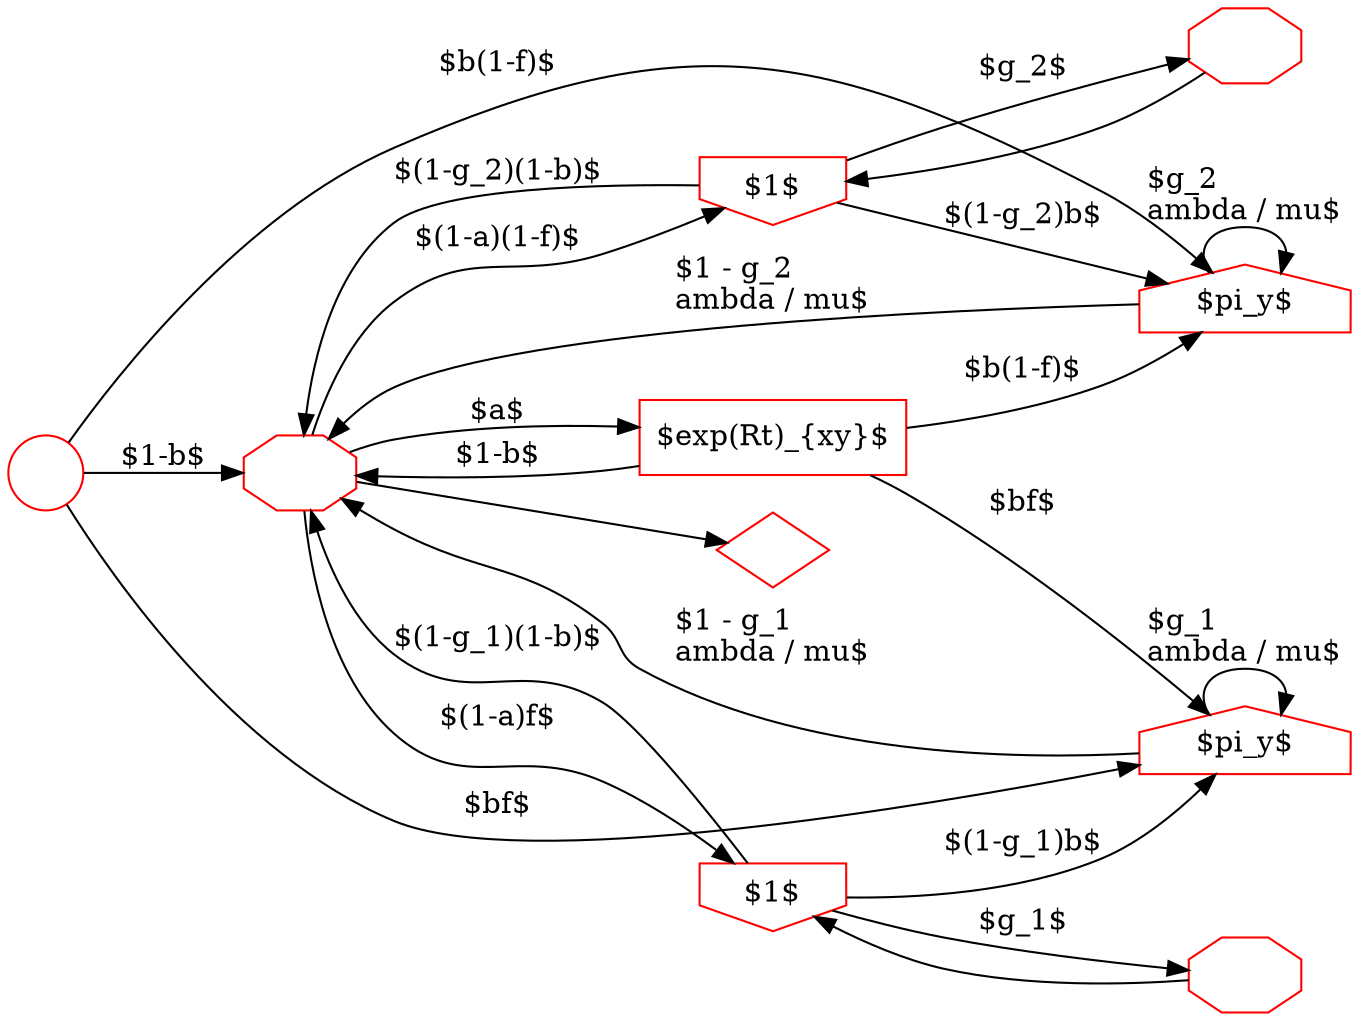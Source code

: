 digraph G {
	rankdir=LR;

    S [label="", shape=circle, color=red];
    E [label="", shape=diamond, color=red];

    W [label="", shape=octagon, color=red];
    X1 [label="", shape=octagon, color=red];
    X2 [label="", shape=octagon, color=red];

    I1 [label="$\pi_y$", shape=house, color=red];
    I2 [label="$\pi_y$", shape=house, color=red];
    M [label="$\exp(Rt)_{xy}$", shape=rect, color=red];
    D1 [label="$1$", shape=invhouse, color=red];
    D2 [label="$1$", shape=invhouse, color=red];

S->W [label="$1-b$"];
M->W [label="$1-b$"];
W->E;
W->M [label="$a$"];

S->I1 [label="$bf$"];
M->I1 [label="$bf$"];

W->D1 [label="$(1-a)f$"];

D1->I1 [label="$(1-g_1)b$"];
D1->W [label="$(1-g_1)(1-b)$"];
D1->X1 [label="$g_1$"];

I1->I1 [label="$g_1 \lambda / \mu$"];
I1->W [label="$1 - g_1 \lambda / \mu$"];

X1->D1;

S->I2 [label="$b(1-f)$"];
M->I2 [label="$b(1-f)$"];

W->D2 [label="$(1-a)(1-f)$"];

D2->I2 [label="$(1-g_2)b$"];
D2->W [label="$(1-g_2)(1-b)$"];
D2->X2 [label="$g_2$"];

I2->I2 [label="$g_2 \lambda / \mu$"];
I2->W [label="$1 - g_2 \lambda / \mu$"];

X2->D2;


}
